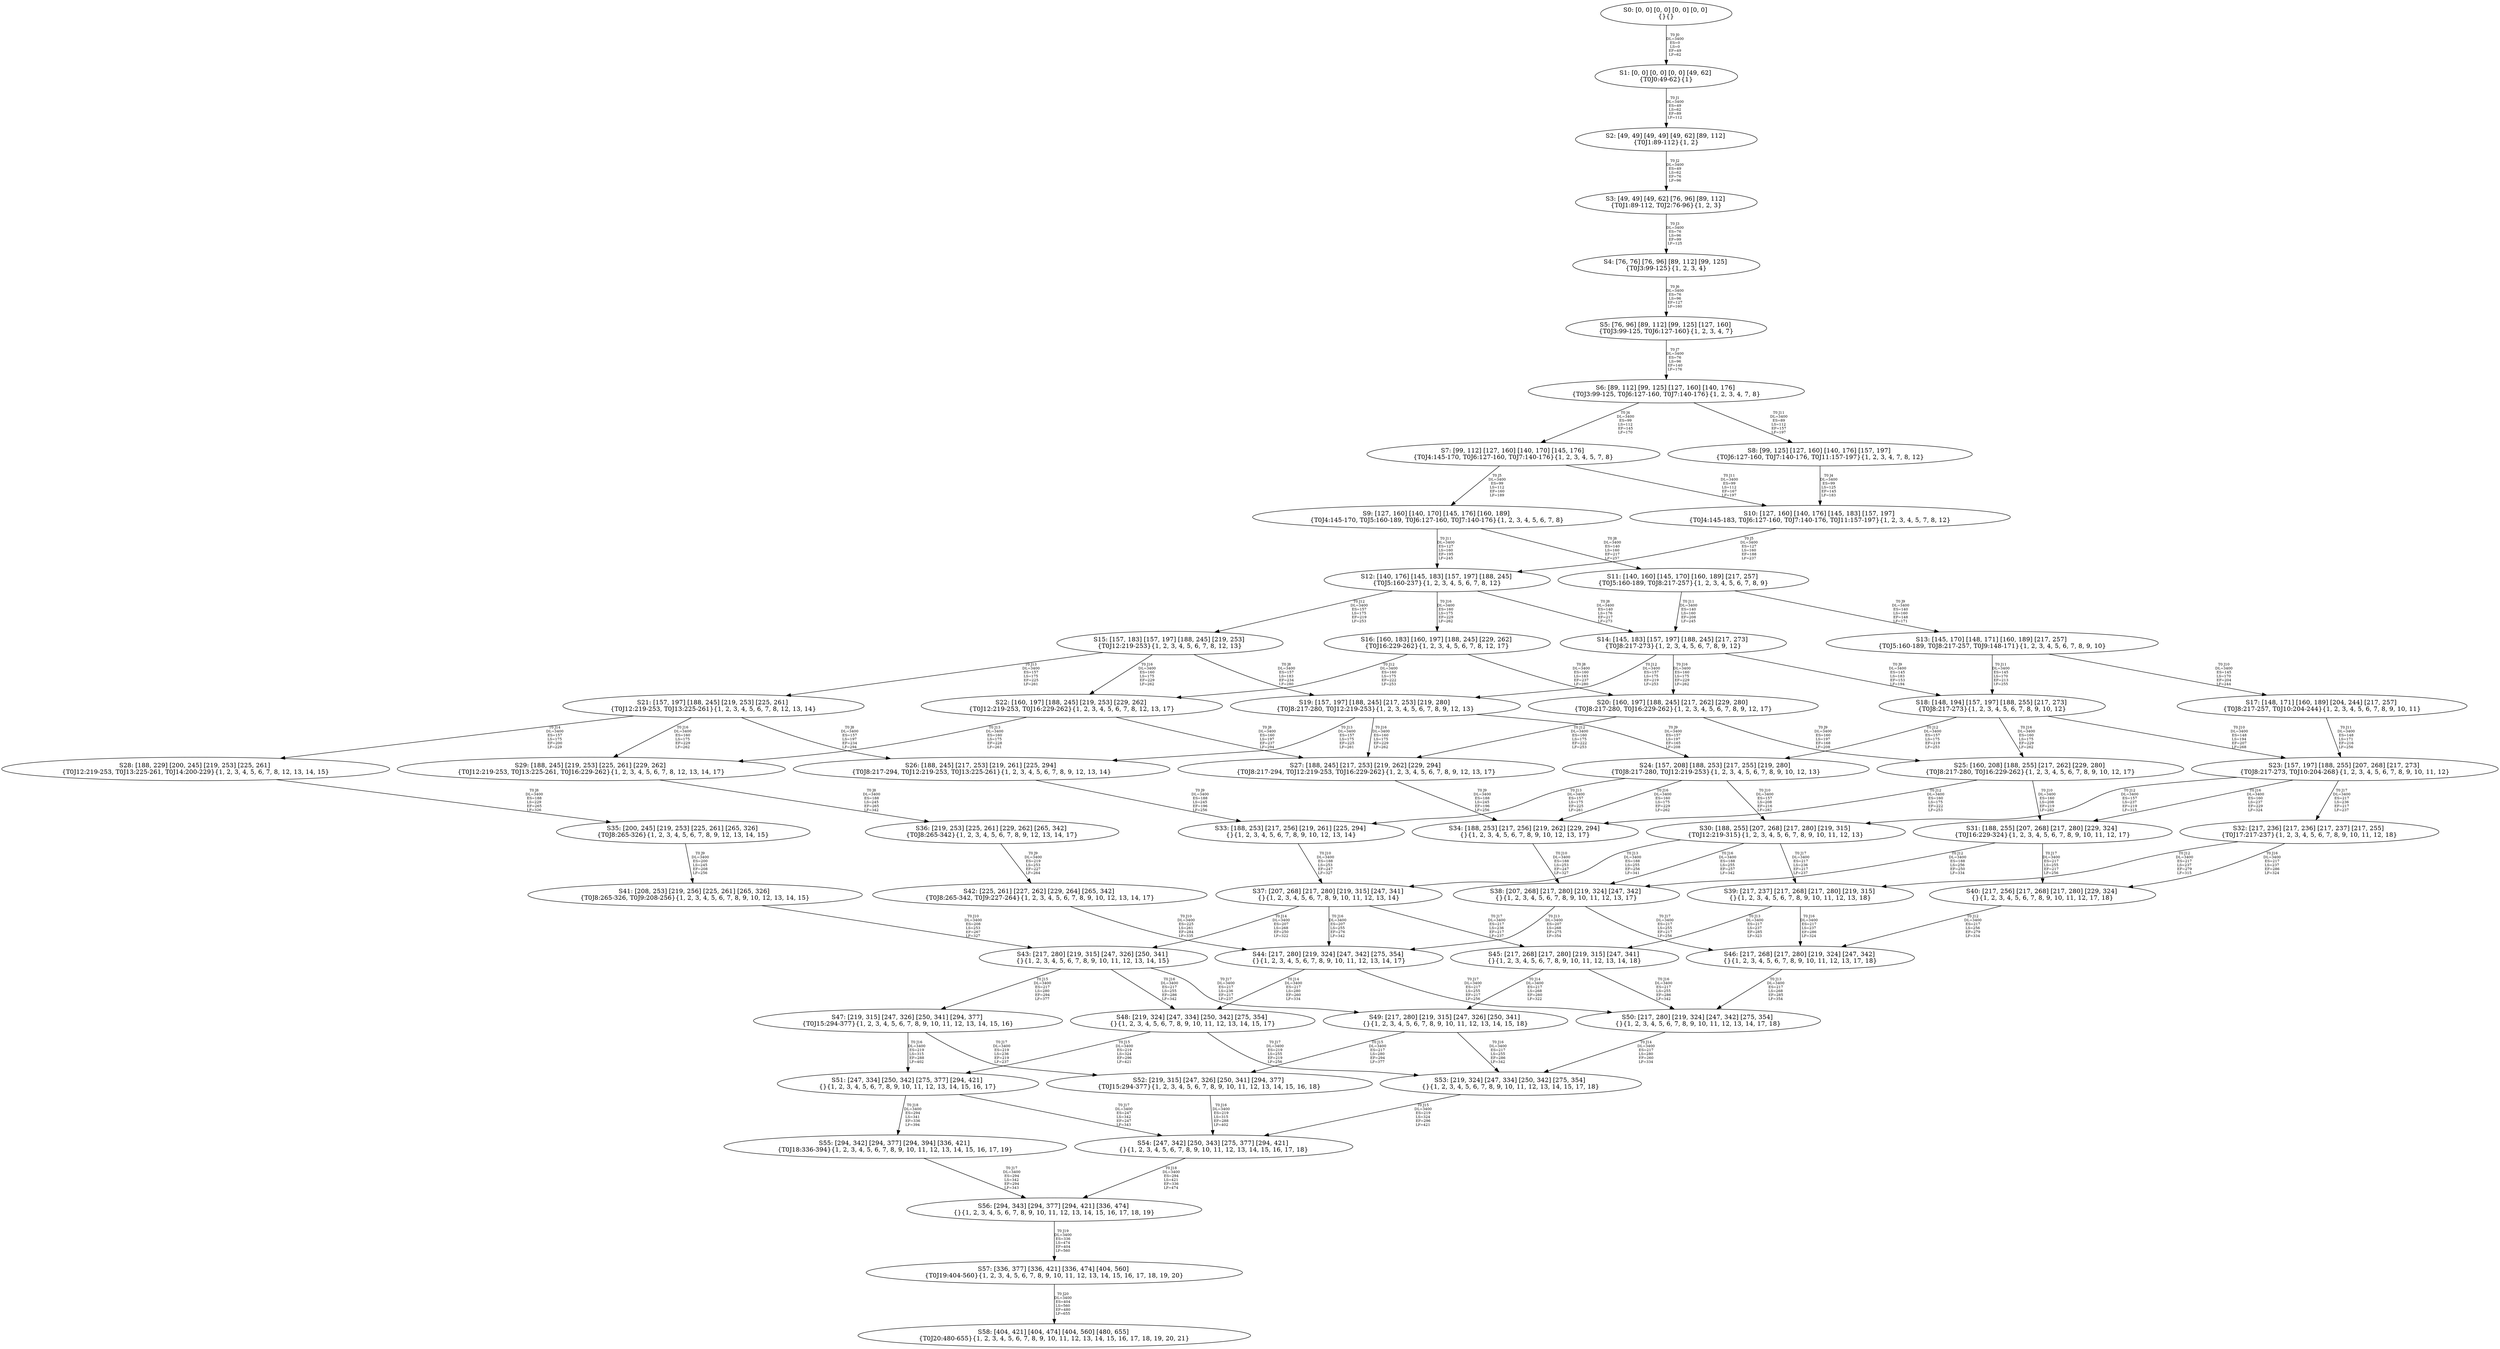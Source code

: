 digraph {
	S0[label="S0: [0, 0] [0, 0] [0, 0] [0, 0] \n{}{}"];
	S1[label="S1: [0, 0] [0, 0] [0, 0] [49, 62] \n{T0J0:49-62}{1}"];
	S2[label="S2: [49, 49] [49, 49] [49, 62] [89, 112] \n{T0J1:89-112}{1, 2}"];
	S3[label="S3: [49, 49] [49, 62] [76, 96] [89, 112] \n{T0J1:89-112, T0J2:76-96}{1, 2, 3}"];
	S4[label="S4: [76, 76] [76, 96] [89, 112] [99, 125] \n{T0J3:99-125}{1, 2, 3, 4}"];
	S5[label="S5: [76, 96] [89, 112] [99, 125] [127, 160] \n{T0J3:99-125, T0J6:127-160}{1, 2, 3, 4, 7}"];
	S6[label="S6: [89, 112] [99, 125] [127, 160] [140, 176] \n{T0J3:99-125, T0J6:127-160, T0J7:140-176}{1, 2, 3, 4, 7, 8}"];
	S7[label="S7: [99, 112] [127, 160] [140, 170] [145, 176] \n{T0J4:145-170, T0J6:127-160, T0J7:140-176}{1, 2, 3, 4, 5, 7, 8}"];
	S8[label="S8: [99, 125] [127, 160] [140, 176] [157, 197] \n{T0J6:127-160, T0J7:140-176, T0J11:157-197}{1, 2, 3, 4, 7, 8, 12}"];
	S9[label="S9: [127, 160] [140, 170] [145, 176] [160, 189] \n{T0J4:145-170, T0J5:160-189, T0J6:127-160, T0J7:140-176}{1, 2, 3, 4, 5, 6, 7, 8}"];
	S10[label="S10: [127, 160] [140, 176] [145, 183] [157, 197] \n{T0J4:145-183, T0J6:127-160, T0J7:140-176, T0J11:157-197}{1, 2, 3, 4, 5, 7, 8, 12}"];
	S11[label="S11: [140, 160] [145, 170] [160, 189] [217, 257] \n{T0J5:160-189, T0J8:217-257}{1, 2, 3, 4, 5, 6, 7, 8, 9}"];
	S12[label="S12: [140, 176] [145, 183] [157, 197] [188, 245] \n{T0J5:160-237}{1, 2, 3, 4, 5, 6, 7, 8, 12}"];
	S13[label="S13: [145, 170] [148, 171] [160, 189] [217, 257] \n{T0J5:160-189, T0J8:217-257, T0J9:148-171}{1, 2, 3, 4, 5, 6, 7, 8, 9, 10}"];
	S14[label="S14: [145, 183] [157, 197] [188, 245] [217, 273] \n{T0J8:217-273}{1, 2, 3, 4, 5, 6, 7, 8, 9, 12}"];
	S15[label="S15: [157, 183] [157, 197] [188, 245] [219, 253] \n{T0J12:219-253}{1, 2, 3, 4, 5, 6, 7, 8, 12, 13}"];
	S16[label="S16: [160, 183] [160, 197] [188, 245] [229, 262] \n{T0J16:229-262}{1, 2, 3, 4, 5, 6, 7, 8, 12, 17}"];
	S17[label="S17: [148, 171] [160, 189] [204, 244] [217, 257] \n{T0J8:217-257, T0J10:204-244}{1, 2, 3, 4, 5, 6, 7, 8, 9, 10, 11}"];
	S18[label="S18: [148, 194] [157, 197] [188, 255] [217, 273] \n{T0J8:217-273}{1, 2, 3, 4, 5, 6, 7, 8, 9, 10, 12}"];
	S19[label="S19: [157, 197] [188, 245] [217, 253] [219, 280] \n{T0J8:217-280, T0J12:219-253}{1, 2, 3, 4, 5, 6, 7, 8, 9, 12, 13}"];
	S20[label="S20: [160, 197] [188, 245] [217, 262] [229, 280] \n{T0J8:217-280, T0J16:229-262}{1, 2, 3, 4, 5, 6, 7, 8, 9, 12, 17}"];
	S21[label="S21: [157, 197] [188, 245] [219, 253] [225, 261] \n{T0J12:219-253, T0J13:225-261}{1, 2, 3, 4, 5, 6, 7, 8, 12, 13, 14}"];
	S22[label="S22: [160, 197] [188, 245] [219, 253] [229, 262] \n{T0J12:219-253, T0J16:229-262}{1, 2, 3, 4, 5, 6, 7, 8, 12, 13, 17}"];
	S23[label="S23: [157, 197] [188, 255] [207, 268] [217, 273] \n{T0J8:217-273, T0J10:204-268}{1, 2, 3, 4, 5, 6, 7, 8, 9, 10, 11, 12}"];
	S24[label="S24: [157, 208] [188, 253] [217, 255] [219, 280] \n{T0J8:217-280, T0J12:219-253}{1, 2, 3, 4, 5, 6, 7, 8, 9, 10, 12, 13}"];
	S25[label="S25: [160, 208] [188, 255] [217, 262] [229, 280] \n{T0J8:217-280, T0J16:229-262}{1, 2, 3, 4, 5, 6, 7, 8, 9, 10, 12, 17}"];
	S26[label="S26: [188, 245] [217, 253] [219, 261] [225, 294] \n{T0J8:217-294, T0J12:219-253, T0J13:225-261}{1, 2, 3, 4, 5, 6, 7, 8, 9, 12, 13, 14}"];
	S27[label="S27: [188, 245] [217, 253] [219, 262] [229, 294] \n{T0J8:217-294, T0J12:219-253, T0J16:229-262}{1, 2, 3, 4, 5, 6, 7, 8, 9, 12, 13, 17}"];
	S28[label="S28: [188, 229] [200, 245] [219, 253] [225, 261] \n{T0J12:219-253, T0J13:225-261, T0J14:200-229}{1, 2, 3, 4, 5, 6, 7, 8, 12, 13, 14, 15}"];
	S29[label="S29: [188, 245] [219, 253] [225, 261] [229, 262] \n{T0J12:219-253, T0J13:225-261, T0J16:229-262}{1, 2, 3, 4, 5, 6, 7, 8, 12, 13, 14, 17}"];
	S30[label="S30: [188, 255] [207, 268] [217, 280] [219, 315] \n{T0J12:219-315}{1, 2, 3, 4, 5, 6, 7, 8, 9, 10, 11, 12, 13}"];
	S31[label="S31: [188, 255] [207, 268] [217, 280] [229, 324] \n{T0J16:229-324}{1, 2, 3, 4, 5, 6, 7, 8, 9, 10, 11, 12, 17}"];
	S32[label="S32: [217, 236] [217, 236] [217, 237] [217, 255] \n{T0J17:217-237}{1, 2, 3, 4, 5, 6, 7, 8, 9, 10, 11, 12, 18}"];
	S33[label="S33: [188, 253] [217, 256] [219, 261] [225, 294] \n{}{1, 2, 3, 4, 5, 6, 7, 8, 9, 10, 12, 13, 14}"];
	S34[label="S34: [188, 253] [217, 256] [219, 262] [229, 294] \n{}{1, 2, 3, 4, 5, 6, 7, 8, 9, 10, 12, 13, 17}"];
	S35[label="S35: [200, 245] [219, 253] [225, 261] [265, 326] \n{T0J8:265-326}{1, 2, 3, 4, 5, 6, 7, 8, 9, 12, 13, 14, 15}"];
	S36[label="S36: [219, 253] [225, 261] [229, 262] [265, 342] \n{T0J8:265-342}{1, 2, 3, 4, 5, 6, 7, 8, 9, 12, 13, 14, 17}"];
	S37[label="S37: [207, 268] [217, 280] [219, 315] [247, 341] \n{}{1, 2, 3, 4, 5, 6, 7, 8, 9, 10, 11, 12, 13, 14}"];
	S38[label="S38: [207, 268] [217, 280] [219, 324] [247, 342] \n{}{1, 2, 3, 4, 5, 6, 7, 8, 9, 10, 11, 12, 13, 17}"];
	S39[label="S39: [217, 237] [217, 268] [217, 280] [219, 315] \n{}{1, 2, 3, 4, 5, 6, 7, 8, 9, 10, 11, 12, 13, 18}"];
	S40[label="S40: [217, 256] [217, 268] [217, 280] [229, 324] \n{}{1, 2, 3, 4, 5, 6, 7, 8, 9, 10, 11, 12, 17, 18}"];
	S41[label="S41: [208, 253] [219, 256] [225, 261] [265, 326] \n{T0J8:265-326, T0J9:208-256}{1, 2, 3, 4, 5, 6, 7, 8, 9, 10, 12, 13, 14, 15}"];
	S42[label="S42: [225, 261] [227, 262] [229, 264] [265, 342] \n{T0J8:265-342, T0J9:227-264}{1, 2, 3, 4, 5, 6, 7, 8, 9, 10, 12, 13, 14, 17}"];
	S43[label="S43: [217, 280] [219, 315] [247, 326] [250, 341] \n{}{1, 2, 3, 4, 5, 6, 7, 8, 9, 10, 11, 12, 13, 14, 15}"];
	S44[label="S44: [217, 280] [219, 324] [247, 342] [275, 354] \n{}{1, 2, 3, 4, 5, 6, 7, 8, 9, 10, 11, 12, 13, 14, 17}"];
	S45[label="S45: [217, 268] [217, 280] [219, 315] [247, 341] \n{}{1, 2, 3, 4, 5, 6, 7, 8, 9, 10, 11, 12, 13, 14, 18}"];
	S46[label="S46: [217, 268] [217, 280] [219, 324] [247, 342] \n{}{1, 2, 3, 4, 5, 6, 7, 8, 9, 10, 11, 12, 13, 17, 18}"];
	S47[label="S47: [219, 315] [247, 326] [250, 341] [294, 377] \n{T0J15:294-377}{1, 2, 3, 4, 5, 6, 7, 8, 9, 10, 11, 12, 13, 14, 15, 16}"];
	S48[label="S48: [219, 324] [247, 334] [250, 342] [275, 354] \n{}{1, 2, 3, 4, 5, 6, 7, 8, 9, 10, 11, 12, 13, 14, 15, 17}"];
	S49[label="S49: [217, 280] [219, 315] [247, 326] [250, 341] \n{}{1, 2, 3, 4, 5, 6, 7, 8, 9, 10, 11, 12, 13, 14, 15, 18}"];
	S50[label="S50: [217, 280] [219, 324] [247, 342] [275, 354] \n{}{1, 2, 3, 4, 5, 6, 7, 8, 9, 10, 11, 12, 13, 14, 17, 18}"];
	S51[label="S51: [247, 334] [250, 342] [275, 377] [294, 421] \n{}{1, 2, 3, 4, 5, 6, 7, 8, 9, 10, 11, 12, 13, 14, 15, 16, 17}"];
	S52[label="S52: [219, 315] [247, 326] [250, 341] [294, 377] \n{T0J15:294-377}{1, 2, 3, 4, 5, 6, 7, 8, 9, 10, 11, 12, 13, 14, 15, 16, 18}"];
	S53[label="S53: [219, 324] [247, 334] [250, 342] [275, 354] \n{}{1, 2, 3, 4, 5, 6, 7, 8, 9, 10, 11, 12, 13, 14, 15, 17, 18}"];
	S54[label="S54: [247, 342] [250, 343] [275, 377] [294, 421] \n{}{1, 2, 3, 4, 5, 6, 7, 8, 9, 10, 11, 12, 13, 14, 15, 16, 17, 18}"];
	S55[label="S55: [294, 342] [294, 377] [294, 394] [336, 421] \n{T0J18:336-394}{1, 2, 3, 4, 5, 6, 7, 8, 9, 10, 11, 12, 13, 14, 15, 16, 17, 19}"];
	S56[label="S56: [294, 343] [294, 377] [294, 421] [336, 474] \n{}{1, 2, 3, 4, 5, 6, 7, 8, 9, 10, 11, 12, 13, 14, 15, 16, 17, 18, 19}"];
	S57[label="S57: [336, 377] [336, 421] [336, 474] [404, 560] \n{T0J19:404-560}{1, 2, 3, 4, 5, 6, 7, 8, 9, 10, 11, 12, 13, 14, 15, 16, 17, 18, 19, 20}"];
	S58[label="S58: [404, 421] [404, 474] [404, 560] [480, 655] \n{T0J20:480-655}{1, 2, 3, 4, 5, 6, 7, 8, 9, 10, 11, 12, 13, 14, 15, 16, 17, 18, 19, 20, 21}"];
	S0 -> S1[label="T0 J0\nDL=3400\nES=0\nLS=0\nEF=49\nLF=62",fontsize=8];
	S1 -> S2[label="T0 J1\nDL=3400\nES=49\nLS=62\nEF=89\nLF=112",fontsize=8];
	S2 -> S3[label="T0 J2\nDL=3400\nES=49\nLS=62\nEF=76\nLF=96",fontsize=8];
	S3 -> S4[label="T0 J3\nDL=3400\nES=76\nLS=96\nEF=99\nLF=125",fontsize=8];
	S4 -> S5[label="T0 J6\nDL=3400\nES=76\nLS=96\nEF=127\nLF=160",fontsize=8];
	S5 -> S6[label="T0 J7\nDL=3400\nES=76\nLS=96\nEF=140\nLF=176",fontsize=8];
	S6 -> S7[label="T0 J4\nDL=3400\nES=99\nLS=112\nEF=145\nLF=170",fontsize=8];
	S6 -> S8[label="T0 J11\nDL=3400\nES=89\nLS=112\nEF=157\nLF=197",fontsize=8];
	S7 -> S9[label="T0 J5\nDL=3400\nES=99\nLS=112\nEF=160\nLF=189",fontsize=8];
	S7 -> S10[label="T0 J11\nDL=3400\nES=99\nLS=112\nEF=167\nLF=197",fontsize=8];
	S8 -> S10[label="T0 J4\nDL=3400\nES=99\nLS=125\nEF=145\nLF=183",fontsize=8];
	S9 -> S11[label="T0 J8\nDL=3400\nES=140\nLS=160\nEF=217\nLF=257",fontsize=8];
	S9 -> S12[label="T0 J11\nDL=3400\nES=127\nLS=160\nEF=195\nLF=245",fontsize=8];
	S10 -> S12[label="T0 J5\nDL=3400\nES=127\nLS=160\nEF=188\nLF=237",fontsize=8];
	S11 -> S13[label="T0 J9\nDL=3400\nES=140\nLS=160\nEF=148\nLF=171",fontsize=8];
	S11 -> S14[label="T0 J11\nDL=3400\nES=140\nLS=160\nEF=208\nLF=245",fontsize=8];
	S12 -> S14[label="T0 J8\nDL=3400\nES=140\nLS=176\nEF=217\nLF=273",fontsize=8];
	S12 -> S15[label="T0 J12\nDL=3400\nES=157\nLS=175\nEF=219\nLF=253",fontsize=8];
	S12 -> S16[label="T0 J16\nDL=3400\nES=160\nLS=175\nEF=229\nLF=262",fontsize=8];
	S13 -> S17[label="T0 J10\nDL=3400\nES=145\nLS=170\nEF=204\nLF=244",fontsize=8];
	S13 -> S18[label="T0 J11\nDL=3400\nES=145\nLS=170\nEF=213\nLF=255",fontsize=8];
	S14 -> S18[label="T0 J9\nDL=3400\nES=145\nLS=183\nEF=153\nLF=194",fontsize=8];
	S14 -> S19[label="T0 J12\nDL=3400\nES=157\nLS=175\nEF=219\nLF=253",fontsize=8];
	S14 -> S20[label="T0 J16\nDL=3400\nES=160\nLS=175\nEF=229\nLF=262",fontsize=8];
	S15 -> S19[label="T0 J8\nDL=3400\nES=157\nLS=183\nEF=234\nLF=280",fontsize=8];
	S15 -> S21[label="T0 J13\nDL=3400\nES=157\nLS=175\nEF=225\nLF=261",fontsize=8];
	S15 -> S22[label="T0 J16\nDL=3400\nES=160\nLS=175\nEF=229\nLF=262",fontsize=8];
	S16 -> S20[label="T0 J8\nDL=3400\nES=160\nLS=183\nEF=237\nLF=280",fontsize=8];
	S16 -> S22[label="T0 J12\nDL=3400\nES=160\nLS=175\nEF=222\nLF=253",fontsize=8];
	S17 -> S23[label="T0 J11\nDL=3400\nES=148\nLS=171\nEF=216\nLF=256",fontsize=8];
	S18 -> S23[label="T0 J10\nDL=3400\nES=148\nLS=194\nEF=207\nLF=268",fontsize=8];
	S18 -> S24[label="T0 J12\nDL=3400\nES=157\nLS=175\nEF=219\nLF=253",fontsize=8];
	S18 -> S25[label="T0 J16\nDL=3400\nES=160\nLS=175\nEF=229\nLF=262",fontsize=8];
	S19 -> S24[label="T0 J9\nDL=3400\nES=157\nLS=197\nEF=165\nLF=208",fontsize=8];
	S19 -> S26[label="T0 J13\nDL=3400\nES=157\nLS=175\nEF=225\nLF=261",fontsize=8];
	S19 -> S27[label="T0 J16\nDL=3400\nES=160\nLS=175\nEF=229\nLF=262",fontsize=8];
	S20 -> S25[label="T0 J9\nDL=3400\nES=160\nLS=197\nEF=168\nLF=208",fontsize=8];
	S20 -> S27[label="T0 J12\nDL=3400\nES=160\nLS=175\nEF=222\nLF=253",fontsize=8];
	S21 -> S26[label="T0 J8\nDL=3400\nES=157\nLS=197\nEF=234\nLF=294",fontsize=8];
	S21 -> S28[label="T0 J14\nDL=3400\nES=157\nLS=175\nEF=200\nLF=229",fontsize=8];
	S21 -> S29[label="T0 J16\nDL=3400\nES=160\nLS=175\nEF=229\nLF=262",fontsize=8];
	S22 -> S27[label="T0 J8\nDL=3400\nES=160\nLS=197\nEF=237\nLF=294",fontsize=8];
	S22 -> S29[label="T0 J13\nDL=3400\nES=160\nLS=175\nEF=228\nLF=261",fontsize=8];
	S23 -> S30[label="T0 J12\nDL=3400\nES=157\nLS=237\nEF=219\nLF=315",fontsize=8];
	S23 -> S31[label="T0 J16\nDL=3400\nES=160\nLS=237\nEF=229\nLF=324",fontsize=8];
	S23 -> S32[label="T0 J17\nDL=3400\nES=217\nLS=236\nEF=217\nLF=237",fontsize=8];
	S24 -> S30[label="T0 J10\nDL=3400\nES=157\nLS=208\nEF=216\nLF=282",fontsize=8];
	S24 -> S33[label="T0 J13\nDL=3400\nES=157\nLS=175\nEF=225\nLF=261",fontsize=8];
	S24 -> S34[label="T0 J16\nDL=3400\nES=160\nLS=175\nEF=229\nLF=262",fontsize=8];
	S25 -> S31[label="T0 J10\nDL=3400\nES=160\nLS=208\nEF=219\nLF=282",fontsize=8];
	S25 -> S34[label="T0 J12\nDL=3400\nES=160\nLS=175\nEF=222\nLF=253",fontsize=8];
	S26 -> S33[label="T0 J9\nDL=3400\nES=188\nLS=245\nEF=196\nLF=256",fontsize=8];
	S27 -> S34[label="T0 J9\nDL=3400\nES=188\nLS=245\nEF=196\nLF=256",fontsize=8];
	S28 -> S35[label="T0 J8\nDL=3400\nES=188\nLS=229\nEF=265\nLF=326",fontsize=8];
	S29 -> S36[label="T0 J8\nDL=3400\nES=188\nLS=245\nEF=265\nLF=342",fontsize=8];
	S30 -> S37[label="T0 J13\nDL=3400\nES=188\nLS=255\nEF=256\nLF=341",fontsize=8];
	S30 -> S38[label="T0 J16\nDL=3400\nES=188\nLS=255\nEF=257\nLF=342",fontsize=8];
	S30 -> S39[label="T0 J17\nDL=3400\nES=217\nLS=236\nEF=217\nLF=237",fontsize=8];
	S31 -> S38[label="T0 J12\nDL=3400\nES=188\nLS=256\nEF=250\nLF=334",fontsize=8];
	S31 -> S40[label="T0 J17\nDL=3400\nES=217\nLS=255\nEF=217\nLF=256",fontsize=8];
	S32 -> S39[label="T0 J12\nDL=3400\nES=217\nLS=237\nEF=279\nLF=315",fontsize=8];
	S32 -> S40[label="T0 J16\nDL=3400\nES=217\nLS=237\nEF=286\nLF=324",fontsize=8];
	S33 -> S37[label="T0 J10\nDL=3400\nES=188\nLS=253\nEF=247\nLF=327",fontsize=8];
	S34 -> S38[label="T0 J10\nDL=3400\nES=188\nLS=253\nEF=247\nLF=327",fontsize=8];
	S35 -> S41[label="T0 J9\nDL=3400\nES=200\nLS=245\nEF=208\nLF=256",fontsize=8];
	S36 -> S42[label="T0 J9\nDL=3400\nES=219\nLS=253\nEF=227\nLF=264",fontsize=8];
	S37 -> S43[label="T0 J14\nDL=3400\nES=207\nLS=268\nEF=250\nLF=322",fontsize=8];
	S37 -> S44[label="T0 J16\nDL=3400\nES=207\nLS=255\nEF=276\nLF=342",fontsize=8];
	S37 -> S45[label="T0 J17\nDL=3400\nES=217\nLS=236\nEF=217\nLF=237",fontsize=8];
	S38 -> S44[label="T0 J13\nDL=3400\nES=207\nLS=268\nEF=275\nLF=354",fontsize=8];
	S38 -> S46[label="T0 J17\nDL=3400\nES=217\nLS=255\nEF=217\nLF=256",fontsize=8];
	S39 -> S45[label="T0 J13\nDL=3400\nES=217\nLS=237\nEF=285\nLF=323",fontsize=8];
	S39 -> S46[label="T0 J16\nDL=3400\nES=217\nLS=237\nEF=286\nLF=324",fontsize=8];
	S40 -> S46[label="T0 J12\nDL=3400\nES=217\nLS=256\nEF=279\nLF=334",fontsize=8];
	S41 -> S43[label="T0 J10\nDL=3400\nES=208\nLS=253\nEF=267\nLF=327",fontsize=8];
	S42 -> S44[label="T0 J10\nDL=3400\nES=225\nLS=261\nEF=284\nLF=335",fontsize=8];
	S43 -> S47[label="T0 J15\nDL=3400\nES=217\nLS=280\nEF=294\nLF=377",fontsize=8];
	S43 -> S48[label="T0 J16\nDL=3400\nES=217\nLS=255\nEF=286\nLF=342",fontsize=8];
	S43 -> S49[label="T0 J17\nDL=3400\nES=217\nLS=236\nEF=217\nLF=237",fontsize=8];
	S44 -> S48[label="T0 J14\nDL=3400\nES=217\nLS=280\nEF=260\nLF=334",fontsize=8];
	S44 -> S50[label="T0 J17\nDL=3400\nES=217\nLS=255\nEF=217\nLF=256",fontsize=8];
	S45 -> S49[label="T0 J14\nDL=3400\nES=217\nLS=268\nEF=260\nLF=322",fontsize=8];
	S45 -> S50[label="T0 J16\nDL=3400\nES=217\nLS=255\nEF=286\nLF=342",fontsize=8];
	S46 -> S50[label="T0 J13\nDL=3400\nES=217\nLS=268\nEF=285\nLF=354",fontsize=8];
	S47 -> S51[label="T0 J16\nDL=3400\nES=219\nLS=315\nEF=288\nLF=402",fontsize=8];
	S47 -> S52[label="T0 J17\nDL=3400\nES=219\nLS=236\nEF=219\nLF=237",fontsize=8];
	S48 -> S51[label="T0 J15\nDL=3400\nES=219\nLS=324\nEF=296\nLF=421",fontsize=8];
	S48 -> S53[label="T0 J17\nDL=3400\nES=219\nLS=255\nEF=219\nLF=256",fontsize=8];
	S49 -> S52[label="T0 J15\nDL=3400\nES=217\nLS=280\nEF=294\nLF=377",fontsize=8];
	S49 -> S53[label="T0 J16\nDL=3400\nES=217\nLS=255\nEF=286\nLF=342",fontsize=8];
	S50 -> S53[label="T0 J14\nDL=3400\nES=217\nLS=280\nEF=260\nLF=334",fontsize=8];
	S51 -> S54[label="T0 J17\nDL=3400\nES=247\nLS=342\nEF=247\nLF=343",fontsize=8];
	S51 -> S55[label="T0 J18\nDL=3400\nES=294\nLS=341\nEF=336\nLF=394",fontsize=8];
	S52 -> S54[label="T0 J16\nDL=3400\nES=219\nLS=315\nEF=288\nLF=402",fontsize=8];
	S53 -> S54[label="T0 J15\nDL=3400\nES=219\nLS=324\nEF=296\nLF=421",fontsize=8];
	S54 -> S56[label="T0 J18\nDL=3400\nES=294\nLS=421\nEF=336\nLF=474",fontsize=8];
	S55 -> S56[label="T0 J17\nDL=3400\nES=294\nLS=342\nEF=294\nLF=343",fontsize=8];
	S56 -> S57[label="T0 J19\nDL=3400\nES=336\nLS=474\nEF=404\nLF=560",fontsize=8];
	S57 -> S58[label="T0 J20\nDL=3400\nES=404\nLS=560\nEF=480\nLF=655",fontsize=8];
}
